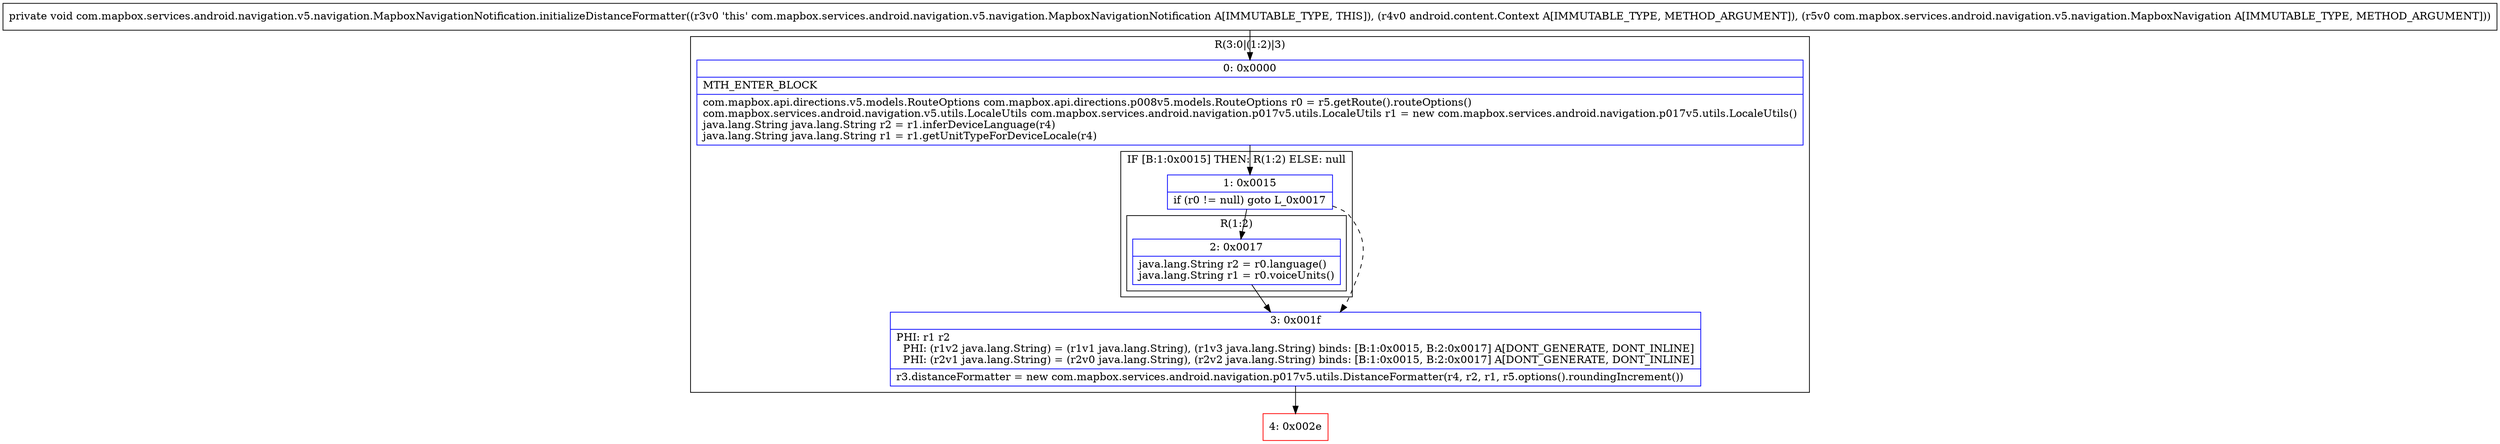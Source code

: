 digraph "CFG forcom.mapbox.services.android.navigation.v5.navigation.MapboxNavigationNotification.initializeDistanceFormatter(Landroid\/content\/Context;Lcom\/mapbox\/services\/android\/navigation\/v5\/navigation\/MapboxNavigation;)V" {
subgraph cluster_Region_516684487 {
label = "R(3:0|(1:2)|3)";
node [shape=record,color=blue];
Node_0 [shape=record,label="{0\:\ 0x0000|MTH_ENTER_BLOCK\l|com.mapbox.api.directions.v5.models.RouteOptions com.mapbox.api.directions.p008v5.models.RouteOptions r0 = r5.getRoute().routeOptions()\lcom.mapbox.services.android.navigation.v5.utils.LocaleUtils com.mapbox.services.android.navigation.p017v5.utils.LocaleUtils r1 = new com.mapbox.services.android.navigation.p017v5.utils.LocaleUtils()\ljava.lang.String java.lang.String r2 = r1.inferDeviceLanguage(r4)\ljava.lang.String java.lang.String r1 = r1.getUnitTypeForDeviceLocale(r4)\l}"];
subgraph cluster_IfRegion_1775841238 {
label = "IF [B:1:0x0015] THEN: R(1:2) ELSE: null";
node [shape=record,color=blue];
Node_1 [shape=record,label="{1\:\ 0x0015|if (r0 != null) goto L_0x0017\l}"];
subgraph cluster_Region_348967483 {
label = "R(1:2)";
node [shape=record,color=blue];
Node_2 [shape=record,label="{2\:\ 0x0017|java.lang.String r2 = r0.language()\ljava.lang.String r1 = r0.voiceUnits()\l}"];
}
}
Node_3 [shape=record,label="{3\:\ 0x001f|PHI: r1 r2 \l  PHI: (r1v2 java.lang.String) = (r1v1 java.lang.String), (r1v3 java.lang.String) binds: [B:1:0x0015, B:2:0x0017] A[DONT_GENERATE, DONT_INLINE]\l  PHI: (r2v1 java.lang.String) = (r2v0 java.lang.String), (r2v2 java.lang.String) binds: [B:1:0x0015, B:2:0x0017] A[DONT_GENERATE, DONT_INLINE]\l|r3.distanceFormatter = new com.mapbox.services.android.navigation.p017v5.utils.DistanceFormatter(r4, r2, r1, r5.options().roundingIncrement())\l}"];
}
Node_4 [shape=record,color=red,label="{4\:\ 0x002e}"];
MethodNode[shape=record,label="{private void com.mapbox.services.android.navigation.v5.navigation.MapboxNavigationNotification.initializeDistanceFormatter((r3v0 'this' com.mapbox.services.android.navigation.v5.navigation.MapboxNavigationNotification A[IMMUTABLE_TYPE, THIS]), (r4v0 android.content.Context A[IMMUTABLE_TYPE, METHOD_ARGUMENT]), (r5v0 com.mapbox.services.android.navigation.v5.navigation.MapboxNavigation A[IMMUTABLE_TYPE, METHOD_ARGUMENT])) }"];
MethodNode -> Node_0;
Node_0 -> Node_1;
Node_1 -> Node_2;
Node_1 -> Node_3[style=dashed];
Node_2 -> Node_3;
Node_3 -> Node_4;
}

